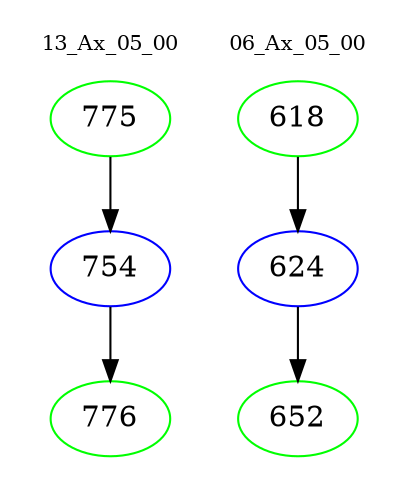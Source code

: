 digraph{
subgraph cluster_0 {
color = white
label = "13_Ax_05_00";
fontsize=10;
T0_775 [label="775", color="green"]
T0_775 -> T0_754 [color="black"]
T0_754 [label="754", color="blue"]
T0_754 -> T0_776 [color="black"]
T0_776 [label="776", color="green"]
}
subgraph cluster_1 {
color = white
label = "06_Ax_05_00";
fontsize=10;
T1_618 [label="618", color="green"]
T1_618 -> T1_624 [color="black"]
T1_624 [label="624", color="blue"]
T1_624 -> T1_652 [color="black"]
T1_652 [label="652", color="green"]
}
}
